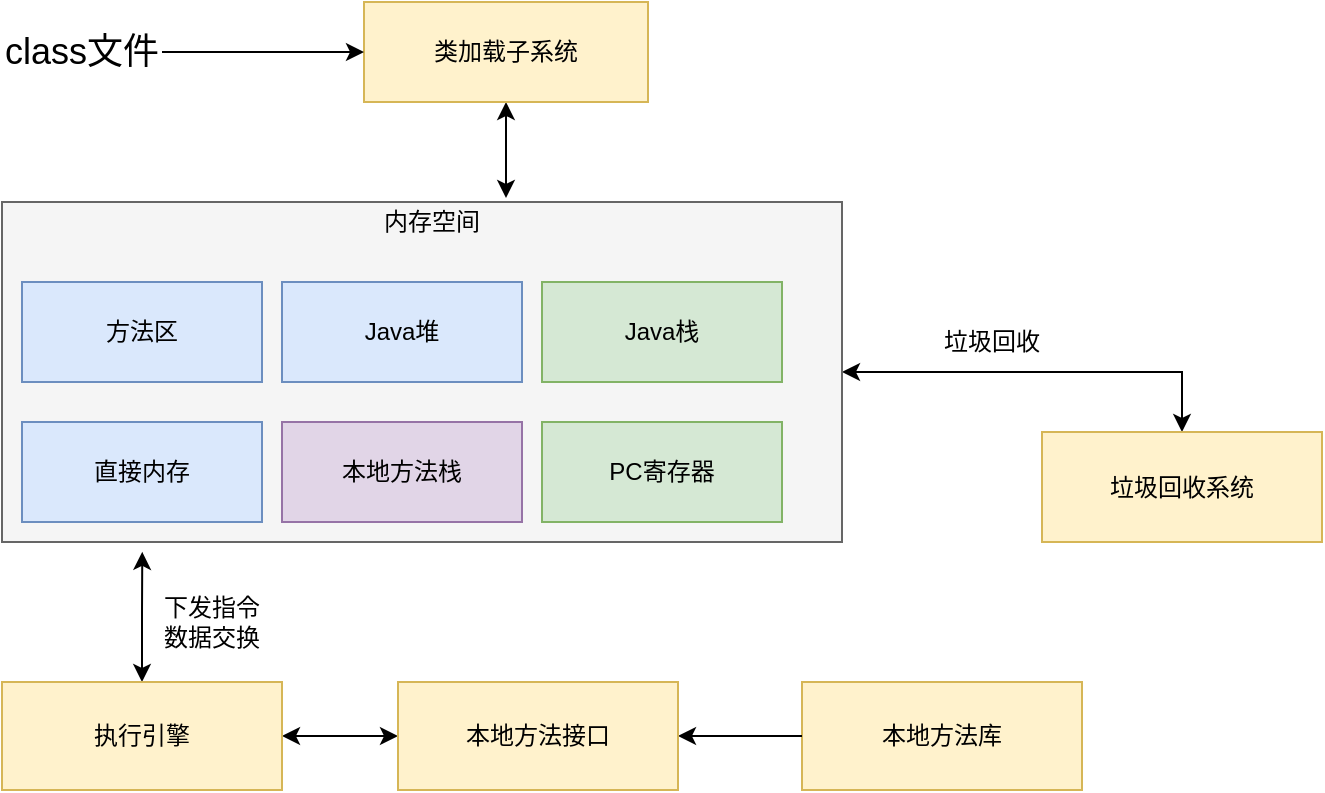 <mxfile version="12.6.2" type="github">
  <diagram id="Uc6WzdaAGhAkO1jN_Mr-" name="Page-1">
    <mxGraphModel dx="932" dy="577" grid="1" gridSize="10" guides="1" tooltips="1" connect="1" arrows="1" fold="1" page="1" pageScale="1" pageWidth="827" pageHeight="1169" math="0" shadow="0">
      <root>
        <mxCell id="0"/>
        <mxCell id="1" parent="0"/>
        <mxCell id="2YxNK9GWlURTmFyG-tGR-2" style="edgeStyle=orthogonalEdgeStyle;rounded=0;orthogonalLoop=1;jettySize=auto;html=1;exitX=0.5;exitY=1;exitDx=0;exitDy=0;entryX=0.6;entryY=-0.012;entryDx=0;entryDy=0;entryPerimeter=0;startArrow=classic;startFill=1;" edge="1" parent="1" source="uU6eGpP00uYK1Dtke5dS-1" target="uU6eGpP00uYK1Dtke5dS-14">
          <mxGeometry relative="1" as="geometry"/>
        </mxCell>
        <mxCell id="uU6eGpP00uYK1Dtke5dS-1" value="类加载子系统" style="rounded=0;whiteSpace=wrap;html=1;fillColor=#fff2cc;strokeColor=#d6b656;" parent="1" vertex="1">
          <mxGeometry x="311" y="40" width="142" height="50" as="geometry"/>
        </mxCell>
        <mxCell id="uU6eGpP00uYK1Dtke5dS-16" style="edgeStyle=orthogonalEdgeStyle;rounded=0;orthogonalLoop=1;jettySize=auto;html=1;exitX=1;exitY=0.5;exitDx=0;exitDy=0;entryX=0.5;entryY=0;entryDx=0;entryDy=0;endArrow=classic;endFill=1;startArrow=classic;startFill=1;" parent="1" source="uU6eGpP00uYK1Dtke5dS-14" target="uU6eGpP00uYK1Dtke5dS-2" edge="1">
          <mxGeometry relative="1" as="geometry"/>
        </mxCell>
        <mxCell id="uU6eGpP00uYK1Dtke5dS-14" value="" style="rounded=0;whiteSpace=wrap;html=1;fillColor=#f5f5f5;strokeColor=#666666;fontColor=#333333;" parent="1" vertex="1">
          <mxGeometry x="130" y="140" width="420" height="170" as="geometry"/>
        </mxCell>
        <mxCell id="uU6eGpP00uYK1Dtke5dS-2" value="垃圾回收系统" style="rounded=0;whiteSpace=wrap;html=1;fillColor=#fff2cc;strokeColor=#d6b656;" parent="1" vertex="1">
          <mxGeometry x="650" y="255" width="140" height="55" as="geometry"/>
        </mxCell>
        <mxCell id="uU6eGpP00uYK1Dtke5dS-20" style="edgeStyle=orthogonalEdgeStyle;rounded=0;orthogonalLoop=1;jettySize=auto;html=1;entryX=0.167;entryY=1.029;entryDx=0;entryDy=0;entryPerimeter=0;startArrow=classic;startFill=1;endArrow=classic;endFill=1;" parent="1" source="uU6eGpP00uYK1Dtke5dS-3" target="uU6eGpP00uYK1Dtke5dS-14" edge="1">
          <mxGeometry relative="1" as="geometry"/>
        </mxCell>
        <mxCell id="uU6eGpP00uYK1Dtke5dS-23" style="edgeStyle=orthogonalEdgeStyle;rounded=0;orthogonalLoop=1;jettySize=auto;html=1;entryX=0;entryY=0.5;entryDx=0;entryDy=0;startArrow=classic;startFill=1;endArrow=classic;endFill=1;" parent="1" source="uU6eGpP00uYK1Dtke5dS-3" target="uU6eGpP00uYK1Dtke5dS-19" edge="1">
          <mxGeometry relative="1" as="geometry"/>
        </mxCell>
        <mxCell id="uU6eGpP00uYK1Dtke5dS-3" value="执行引擎" style="rounded=0;whiteSpace=wrap;html=1;fillColor=#fff2cc;strokeColor=#d6b656;" parent="1" vertex="1">
          <mxGeometry x="130" y="380" width="140" height="54" as="geometry"/>
        </mxCell>
        <mxCell id="uU6eGpP00uYK1Dtke5dS-4" value="方法区" style="rounded=0;whiteSpace=wrap;html=1;fillColor=#dae8fc;strokeColor=#6c8ebf;" parent="1" vertex="1">
          <mxGeometry x="140" y="180" width="120" height="50" as="geometry"/>
        </mxCell>
        <mxCell id="uU6eGpP00uYK1Dtke5dS-6" value="Java堆" style="rounded=0;whiteSpace=wrap;html=1;fillColor=#dae8fc;strokeColor=#6c8ebf;" parent="1" vertex="1">
          <mxGeometry x="270" y="180" width="120" height="50" as="geometry"/>
        </mxCell>
        <mxCell id="uU6eGpP00uYK1Dtke5dS-7" value="直接内存" style="rounded=0;whiteSpace=wrap;html=1;fillColor=#dae8fc;strokeColor=#6c8ebf;" parent="1" vertex="1">
          <mxGeometry x="140" y="250" width="120" height="50" as="geometry"/>
        </mxCell>
        <mxCell id="uU6eGpP00uYK1Dtke5dS-8" value="Java栈" style="rounded=0;whiteSpace=wrap;html=1;fillColor=#d5e8d4;strokeColor=#82b366;" parent="1" vertex="1">
          <mxGeometry x="400" y="180" width="120" height="50" as="geometry"/>
        </mxCell>
        <mxCell id="uU6eGpP00uYK1Dtke5dS-9" value="本地方法栈" style="rounded=0;whiteSpace=wrap;html=1;fillColor=#e1d5e7;strokeColor=#9673a6;" parent="1" vertex="1">
          <mxGeometry x="270" y="250" width="120" height="50" as="geometry"/>
        </mxCell>
        <mxCell id="uU6eGpP00uYK1Dtke5dS-10" value="PC寄存器" style="rounded=0;whiteSpace=wrap;html=1;fillColor=#d5e8d4;strokeColor=#82b366;" parent="1" vertex="1">
          <mxGeometry x="400" y="250" width="120" height="50" as="geometry"/>
        </mxCell>
        <mxCell id="uU6eGpP00uYK1Dtke5dS-13" style="edgeStyle=orthogonalEdgeStyle;rounded=0;orthogonalLoop=1;jettySize=auto;html=1;exitX=1;exitY=0.5;exitDx=0;exitDy=0;entryX=0;entryY=0.5;entryDx=0;entryDy=0;" parent="1" source="uU6eGpP00uYK1Dtke5dS-12" target="uU6eGpP00uYK1Dtke5dS-1" edge="1">
          <mxGeometry relative="1" as="geometry"/>
        </mxCell>
        <mxCell id="uU6eGpP00uYK1Dtke5dS-12" value="&lt;font style=&quot;font-size: 18px&quot;&gt;class文件&lt;/font&gt;" style="text;html=1;strokeColor=none;fillColor=none;align=center;verticalAlign=middle;whiteSpace=wrap;rounded=0;" parent="1" vertex="1">
          <mxGeometry x="130" y="45" width="80" height="40" as="geometry"/>
        </mxCell>
        <mxCell id="uU6eGpP00uYK1Dtke5dS-17" value="内存空间" style="text;html=1;strokeColor=none;fillColor=none;align=center;verticalAlign=middle;whiteSpace=wrap;rounded=0;" parent="1" vertex="1">
          <mxGeometry x="310" y="140" width="70" height="20" as="geometry"/>
        </mxCell>
        <mxCell id="uU6eGpP00uYK1Dtke5dS-18" value="本地方法库" style="rounded=0;whiteSpace=wrap;html=1;fillColor=#fff2cc;strokeColor=#d6b656;" parent="1" vertex="1">
          <mxGeometry x="530" y="380" width="140" height="54" as="geometry"/>
        </mxCell>
        <mxCell id="uU6eGpP00uYK1Dtke5dS-24" style="edgeStyle=orthogonalEdgeStyle;rounded=0;orthogonalLoop=1;jettySize=auto;html=1;exitX=1;exitY=0.5;exitDx=0;exitDy=0;entryX=0;entryY=0.5;entryDx=0;entryDy=0;startArrow=classic;startFill=1;endArrow=none;endFill=0;" parent="1" source="uU6eGpP00uYK1Dtke5dS-19" target="uU6eGpP00uYK1Dtke5dS-18" edge="1">
          <mxGeometry relative="1" as="geometry"/>
        </mxCell>
        <mxCell id="uU6eGpP00uYK1Dtke5dS-19" value="本地方法接口" style="rounded=0;whiteSpace=wrap;html=1;fillColor=#fff2cc;strokeColor=#d6b656;" parent="1" vertex="1">
          <mxGeometry x="328" y="380" width="140" height="54" as="geometry"/>
        </mxCell>
        <mxCell id="uU6eGpP00uYK1Dtke5dS-21" value="垃圾回收" style="text;html=1;strokeColor=none;fillColor=none;align=center;verticalAlign=middle;whiteSpace=wrap;rounded=0;" parent="1" vertex="1">
          <mxGeometry x="590" y="200" width="70" height="20" as="geometry"/>
        </mxCell>
        <mxCell id="uU6eGpP00uYK1Dtke5dS-22" value="下发指令&lt;br&gt;数据交换" style="text;html=1;strokeColor=none;fillColor=none;align=center;verticalAlign=middle;whiteSpace=wrap;rounded=0;" parent="1" vertex="1">
          <mxGeometry x="200" y="340" width="70" height="20" as="geometry"/>
        </mxCell>
      </root>
    </mxGraphModel>
  </diagram>
</mxfile>
